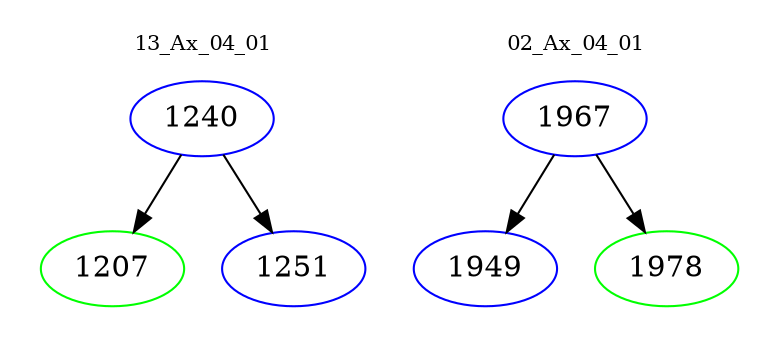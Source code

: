 digraph{
subgraph cluster_0 {
color = white
label = "13_Ax_04_01";
fontsize=10;
T0_1240 [label="1240", color="blue"]
T0_1240 -> T0_1207 [color="black"]
T0_1207 [label="1207", color="green"]
T0_1240 -> T0_1251 [color="black"]
T0_1251 [label="1251", color="blue"]
}
subgraph cluster_1 {
color = white
label = "02_Ax_04_01";
fontsize=10;
T1_1967 [label="1967", color="blue"]
T1_1967 -> T1_1949 [color="black"]
T1_1949 [label="1949", color="blue"]
T1_1967 -> T1_1978 [color="black"]
T1_1978 [label="1978", color="green"]
}
}
